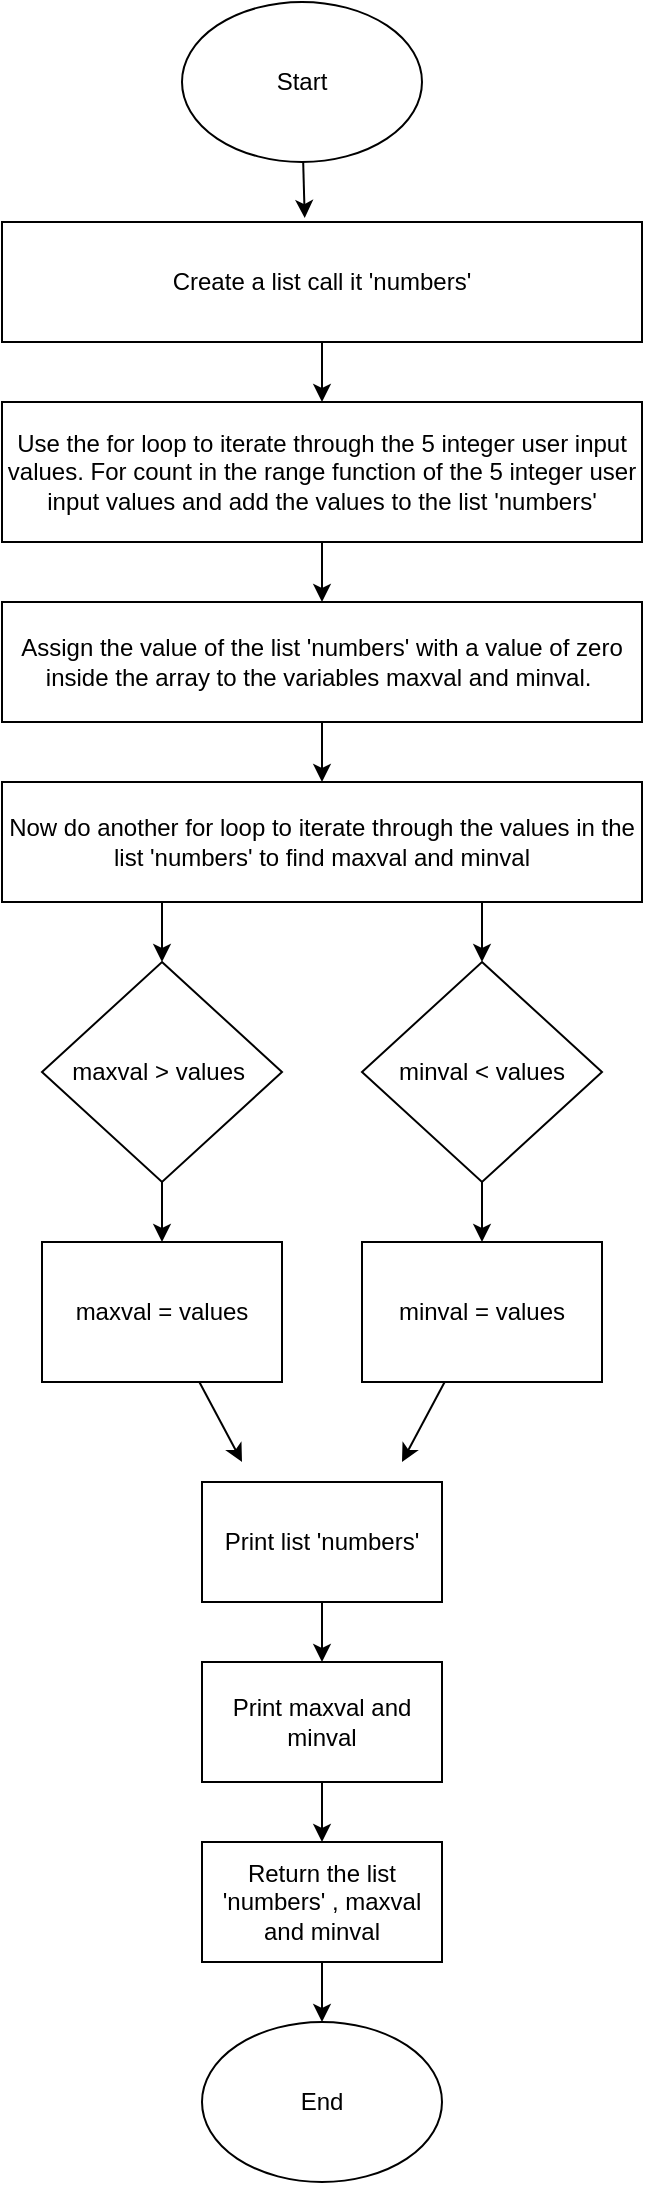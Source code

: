 <mxfile>
    <diagram id="iVRfkur5-Hc1dHjHaneT" name="Page-1">
        <mxGraphModel dx="448" dy="519" grid="1" gridSize="10" guides="1" tooltips="1" connect="1" arrows="1" fold="1" page="1" pageScale="1" pageWidth="850" pageHeight="1100" math="0" shadow="0">
            <root>
                <mxCell id="0"/>
                <mxCell id="1" parent="0"/>
                <mxCell id="31" style="edgeStyle=none;html=1;entryX=0.473;entryY=-0.033;entryDx=0;entryDy=0;entryPerimeter=0;" edge="1" parent="1" source="2" target="3">
                    <mxGeometry relative="1" as="geometry"/>
                </mxCell>
                <mxCell id="2" value="Start" style="ellipse;whiteSpace=wrap;html=1;" vertex="1" parent="1">
                    <mxGeometry x="170" y="40" width="120" height="80" as="geometry"/>
                </mxCell>
                <mxCell id="32" style="edgeStyle=none;html=1;entryX=0.5;entryY=0;entryDx=0;entryDy=0;" edge="1" parent="1" source="3" target="4">
                    <mxGeometry relative="1" as="geometry"/>
                </mxCell>
                <mxCell id="3" value="Create a list call it 'numbers'" style="rounded=0;whiteSpace=wrap;html=1;" vertex="1" parent="1">
                    <mxGeometry x="80" y="150" width="320" height="60" as="geometry"/>
                </mxCell>
                <mxCell id="33" style="edgeStyle=none;html=1;entryX=0.5;entryY=0;entryDx=0;entryDy=0;" edge="1" parent="1" source="4" target="5">
                    <mxGeometry relative="1" as="geometry"/>
                </mxCell>
                <mxCell id="4" value="Use the for loop to iterate through the 5 integer user input values. For count in the range function of the 5 integer user input values and add the values to the list 'numbers'" style="rounded=0;whiteSpace=wrap;html=1;" vertex="1" parent="1">
                    <mxGeometry x="80" y="240" width="320" height="70" as="geometry"/>
                </mxCell>
                <mxCell id="34" style="edgeStyle=none;html=1;entryX=0.5;entryY=0;entryDx=0;entryDy=0;" edge="1" parent="1" source="5" target="6">
                    <mxGeometry relative="1" as="geometry"/>
                </mxCell>
                <mxCell id="5" value="Assign the value of the list 'numbers' with a value of zero inside the array to the variables maxval and minval.&amp;nbsp;" style="rounded=0;whiteSpace=wrap;html=1;" vertex="1" parent="1">
                    <mxGeometry x="80" y="340" width="320" height="60" as="geometry"/>
                </mxCell>
                <mxCell id="10" style="edgeStyle=none;html=1;exitX=0.25;exitY=1;exitDx=0;exitDy=0;entryX=0.5;entryY=0;entryDx=0;entryDy=0;" edge="1" parent="1" source="6" target="8">
                    <mxGeometry relative="1" as="geometry"/>
                </mxCell>
                <mxCell id="15" style="edgeStyle=none;html=1;exitX=0.75;exitY=1;exitDx=0;exitDy=0;entryX=0.5;entryY=0;entryDx=0;entryDy=0;" edge="1" parent="1" source="6" target="11">
                    <mxGeometry relative="1" as="geometry"/>
                </mxCell>
                <mxCell id="6" value="Now do another for loop to iterate through the values in the list 'numbers' to find maxval and minval" style="rounded=0;whiteSpace=wrap;html=1;" vertex="1" parent="1">
                    <mxGeometry x="80" y="430" width="320" height="60" as="geometry"/>
                </mxCell>
                <mxCell id="20" style="edgeStyle=none;html=1;entryX=0.5;entryY=0;entryDx=0;entryDy=0;" edge="1" parent="1" source="8" target="16">
                    <mxGeometry relative="1" as="geometry"/>
                </mxCell>
                <mxCell id="8" value="maxval &amp;gt; values&amp;nbsp;" style="rhombus;whiteSpace=wrap;html=1;" vertex="1" parent="1">
                    <mxGeometry x="100" y="520" width="120" height="110" as="geometry"/>
                </mxCell>
                <mxCell id="21" style="edgeStyle=none;html=1;entryX=0.5;entryY=0;entryDx=0;entryDy=0;" edge="1" parent="1" source="11" target="17">
                    <mxGeometry relative="1" as="geometry"/>
                </mxCell>
                <mxCell id="11" value="minval &amp;lt; values" style="rhombus;whiteSpace=wrap;html=1;" vertex="1" parent="1">
                    <mxGeometry x="260" y="520" width="120" height="110" as="geometry"/>
                </mxCell>
                <mxCell id="26" style="edgeStyle=none;html=1;" edge="1" parent="1" source="16">
                    <mxGeometry relative="1" as="geometry">
                        <mxPoint x="200" y="770" as="targetPoint"/>
                    </mxGeometry>
                </mxCell>
                <mxCell id="16" value="maxval = values" style="rounded=0;whiteSpace=wrap;html=1;" vertex="1" parent="1">
                    <mxGeometry x="100" y="660" width="120" height="70" as="geometry"/>
                </mxCell>
                <mxCell id="27" style="edgeStyle=none;html=1;" edge="1" parent="1" source="17">
                    <mxGeometry relative="1" as="geometry">
                        <mxPoint x="280" y="770" as="targetPoint"/>
                    </mxGeometry>
                </mxCell>
                <mxCell id="17" value="minval = values" style="rounded=0;whiteSpace=wrap;html=1;" vertex="1" parent="1">
                    <mxGeometry x="260" y="660" width="120" height="70" as="geometry"/>
                </mxCell>
                <mxCell id="28" style="edgeStyle=none;html=1;entryX=0.5;entryY=0;entryDx=0;entryDy=0;" edge="1" parent="1" source="22" target="23">
                    <mxGeometry relative="1" as="geometry"/>
                </mxCell>
                <mxCell id="22" value="Print list 'numbers'" style="rounded=0;whiteSpace=wrap;html=1;" vertex="1" parent="1">
                    <mxGeometry x="180" y="780" width="120" height="60" as="geometry"/>
                </mxCell>
                <mxCell id="29" style="edgeStyle=none;html=1;entryX=0.5;entryY=0;entryDx=0;entryDy=0;" edge="1" parent="1" source="23" target="24">
                    <mxGeometry relative="1" as="geometry"/>
                </mxCell>
                <mxCell id="23" value="Print maxval and minval" style="rounded=0;whiteSpace=wrap;html=1;" vertex="1" parent="1">
                    <mxGeometry x="180" y="870" width="120" height="60" as="geometry"/>
                </mxCell>
                <mxCell id="30" style="edgeStyle=none;html=1;entryX=0.5;entryY=0;entryDx=0;entryDy=0;" edge="1" parent="1" source="24" target="25">
                    <mxGeometry relative="1" as="geometry"/>
                </mxCell>
                <mxCell id="24" value="Return the list 'numbers' , maxval and minval" style="rounded=0;whiteSpace=wrap;html=1;" vertex="1" parent="1">
                    <mxGeometry x="180" y="960" width="120" height="60" as="geometry"/>
                </mxCell>
                <mxCell id="25" value="End" style="ellipse;whiteSpace=wrap;html=1;" vertex="1" parent="1">
                    <mxGeometry x="180" y="1050" width="120" height="80" as="geometry"/>
                </mxCell>
            </root>
        </mxGraphModel>
    </diagram>
</mxfile>